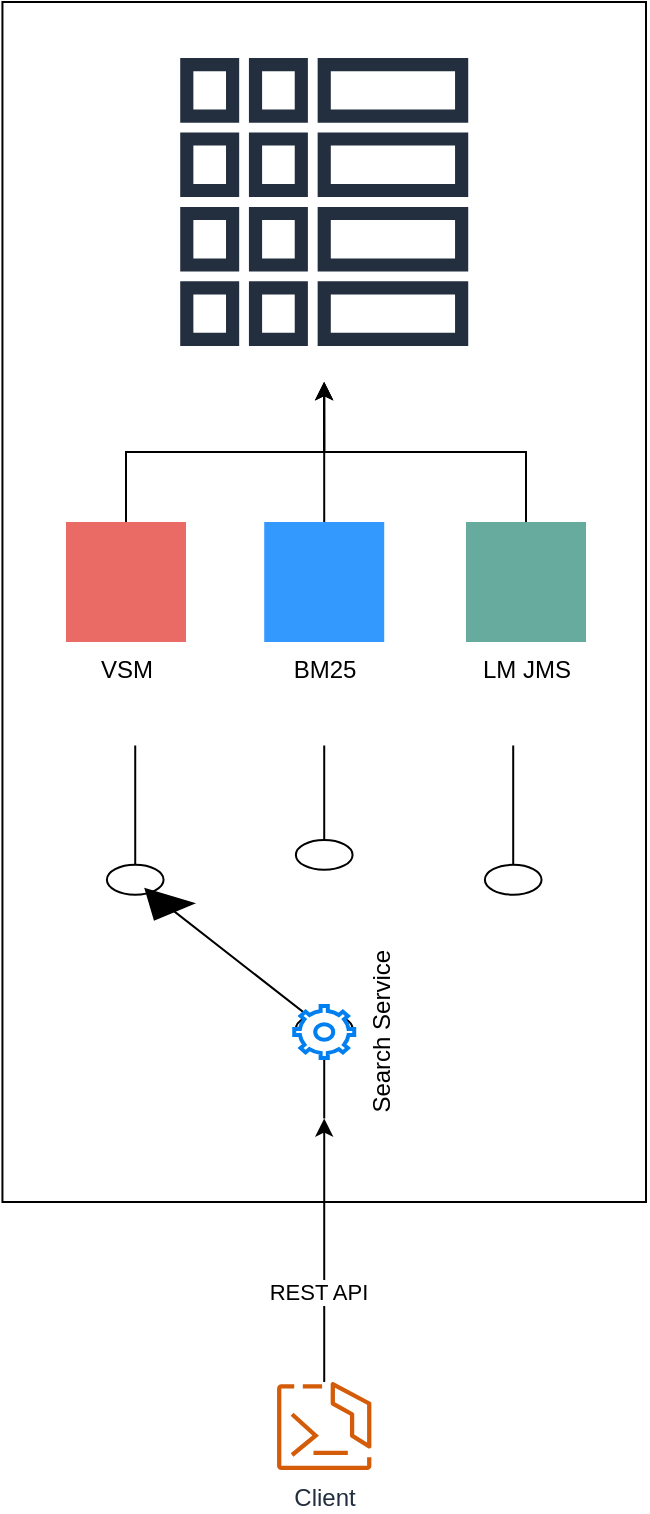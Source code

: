 <mxfile version="16.5.6" type="device"><diagram id="aUJ_Xaskg6Gso-64c1eB" name="Page-1"><mxGraphModel dx="708" dy="979" grid="1" gridSize="10" guides="1" tooltips="1" connect="1" arrows="1" fold="1" page="1" pageScale="1" pageWidth="850" pageHeight="1100" math="0" shadow="0"><root><mxCell id="0"/><mxCell id="1" parent="0"/><mxCell id="041Z4XtOQTUxMMyMVDvB-2" value="" style="rounded=0;whiteSpace=wrap;html=1;" parent="1" vertex="1"><mxGeometry x="208.22" y="50" width="321.78" height="600" as="geometry"/></mxCell><mxCell id="041Z4XtOQTUxMMyMVDvB-17" style="edgeStyle=orthogonalEdgeStyle;rounded=0;orthogonalLoop=1;jettySize=auto;html=1;exitX=0.5;exitY=0;exitDx=0;exitDy=0;" parent="1" source="041Z4XtOQTUxMMyMVDvB-6" target="041Z4XtOQTUxMMyMVDvB-13" edge="1"><mxGeometry relative="1" as="geometry"/></mxCell><mxCell id="041Z4XtOQTUxMMyMVDvB-6" value="VSM" style="shape=image;html=1;verticalAlign=top;verticalLabelPosition=bottom;labelBackgroundColor=#ffffff;imageAspect=0;aspect=fixed;image=https://cdn1.iconfinder.com/data/icons/software-engineering-and-video-gaming/512/477_Algorithm_design_method_model_process_Data_Science_Fabrication_Lab-128.png;imageBackground=#EA6B66;" parent="1" vertex="1"><mxGeometry x="240" y="310" width="60" height="60" as="geometry"/></mxCell><mxCell id="041Z4XtOQTUxMMyMVDvB-18" style="edgeStyle=orthogonalEdgeStyle;rounded=0;orthogonalLoop=1;jettySize=auto;html=1;exitX=0.5;exitY=0;exitDx=0;exitDy=0;" parent="1" source="041Z4XtOQTUxMMyMVDvB-7" edge="1"><mxGeometry relative="1" as="geometry"><mxPoint x="369" y="240" as="targetPoint"/></mxGeometry></mxCell><mxCell id="041Z4XtOQTUxMMyMVDvB-7" value="BM25" style="shape=image;html=1;verticalAlign=top;verticalLabelPosition=bottom;labelBackgroundColor=#ffffff;imageAspect=0;aspect=fixed;image=https://cdn1.iconfinder.com/data/icons/software-engineering-and-video-gaming/512/477_Algorithm_design_method_model_process_Data_Science_Fabrication_Lab-128.png;imageBackground=#3399FF;" parent="1" vertex="1"><mxGeometry x="339.11" y="310" width="60" height="60" as="geometry"/></mxCell><mxCell id="041Z4XtOQTUxMMyMVDvB-19" style="edgeStyle=orthogonalEdgeStyle;rounded=0;orthogonalLoop=1;jettySize=auto;html=1;exitX=0.5;exitY=0;exitDx=0;exitDy=0;" parent="1" source="041Z4XtOQTUxMMyMVDvB-8" target="041Z4XtOQTUxMMyMVDvB-13" edge="1"><mxGeometry relative="1" as="geometry"/></mxCell><mxCell id="041Z4XtOQTUxMMyMVDvB-8" value="LM JMS" style="shape=image;html=1;verticalAlign=top;verticalLabelPosition=bottom;labelBackgroundColor=#ffffff;imageAspect=0;aspect=fixed;image=https://cdn1.iconfinder.com/data/icons/software-engineering-and-video-gaming/512/477_Algorithm_design_method_model_process_Data_Science_Fabrication_Lab-128.png;imageBackground=#67AB9F;" parent="1" vertex="1"><mxGeometry x="440" y="310" width="60" height="60" as="geometry"/></mxCell><mxCell id="041Z4XtOQTUxMMyMVDvB-9" value="" style="pointerEvents=1;verticalLabelPosition=bottom;shadow=0;dashed=0;align=center;html=1;verticalAlign=top;shape=mxgraph.electrical.electro-mechanical.selector_switch_3_position;rotation=-90;perimeterSpacing=0;labelBorderColor=none;" parent="1" vertex="1"><mxGeometry x="275.86" y="406.33" width="186.5" height="217.34" as="geometry"/></mxCell><mxCell id="041Z4XtOQTUxMMyMVDvB-10" value="Search Service" style="html=1;verticalLabelPosition=bottom;align=center;labelBackgroundColor=#ffffff;verticalAlign=top;strokeWidth=2;strokeColor=#0080F0;shadow=0;dashed=0;shape=mxgraph.ios7.icons.settings;rotation=-90;" parent="1" vertex="1"><mxGeometry x="356.17" y="550" width="25.89" height="30" as="geometry"/></mxCell><mxCell id="041Z4XtOQTUxMMyMVDvB-13" value="" style="sketch=0;outlineConnect=0;fontColor=#232F3E;gradientColor=none;strokeColor=#232F3E;fillColor=#ffffff;dashed=0;verticalLabelPosition=bottom;verticalAlign=top;align=center;html=1;fontSize=12;fontStyle=0;aspect=fixed;shape=mxgraph.aws4.resourceIcon;resIcon=mxgraph.aws4.global_secondary_index;labelBorderColor=none;" parent="1" vertex="1"><mxGeometry x="279.11" y="60" width="180" height="180" as="geometry"/></mxCell><mxCell id="041Z4XtOQTUxMMyMVDvB-21" style="edgeStyle=none;rounded=0;orthogonalLoop=1;jettySize=auto;html=1;entryX=0;entryY=0.5;entryDx=0;entryDy=0;entryPerimeter=0;" parent="1" source="041Z4XtOQTUxMMyMVDvB-20" target="041Z4XtOQTUxMMyMVDvB-9" edge="1"><mxGeometry relative="1" as="geometry"/></mxCell><mxCell id="041Z4XtOQTUxMMyMVDvB-22" value="REST API" style="edgeLabel;html=1;align=center;verticalAlign=middle;resizable=0;points=[];" parent="041Z4XtOQTUxMMyMVDvB-21" vertex="1" connectable="0"><mxGeometry x="-0.306" y="3" relative="1" as="geometry"><mxPoint as="offset"/></mxGeometry></mxCell><mxCell id="041Z4XtOQTUxMMyMVDvB-20" value="Client" style="sketch=0;outlineConnect=0;fontColor=#232F3E;gradientColor=none;fillColor=#D45B07;strokeColor=none;dashed=0;verticalLabelPosition=bottom;verticalAlign=top;align=center;html=1;fontSize=12;fontStyle=0;aspect=fixed;pointerEvents=1;shape=mxgraph.aws4.ecs_copilot_cli;labelBorderColor=none;" parent="1" vertex="1"><mxGeometry x="345.11" y="740" width="48" height="44" as="geometry"/></mxCell></root></mxGraphModel></diagram></mxfile>